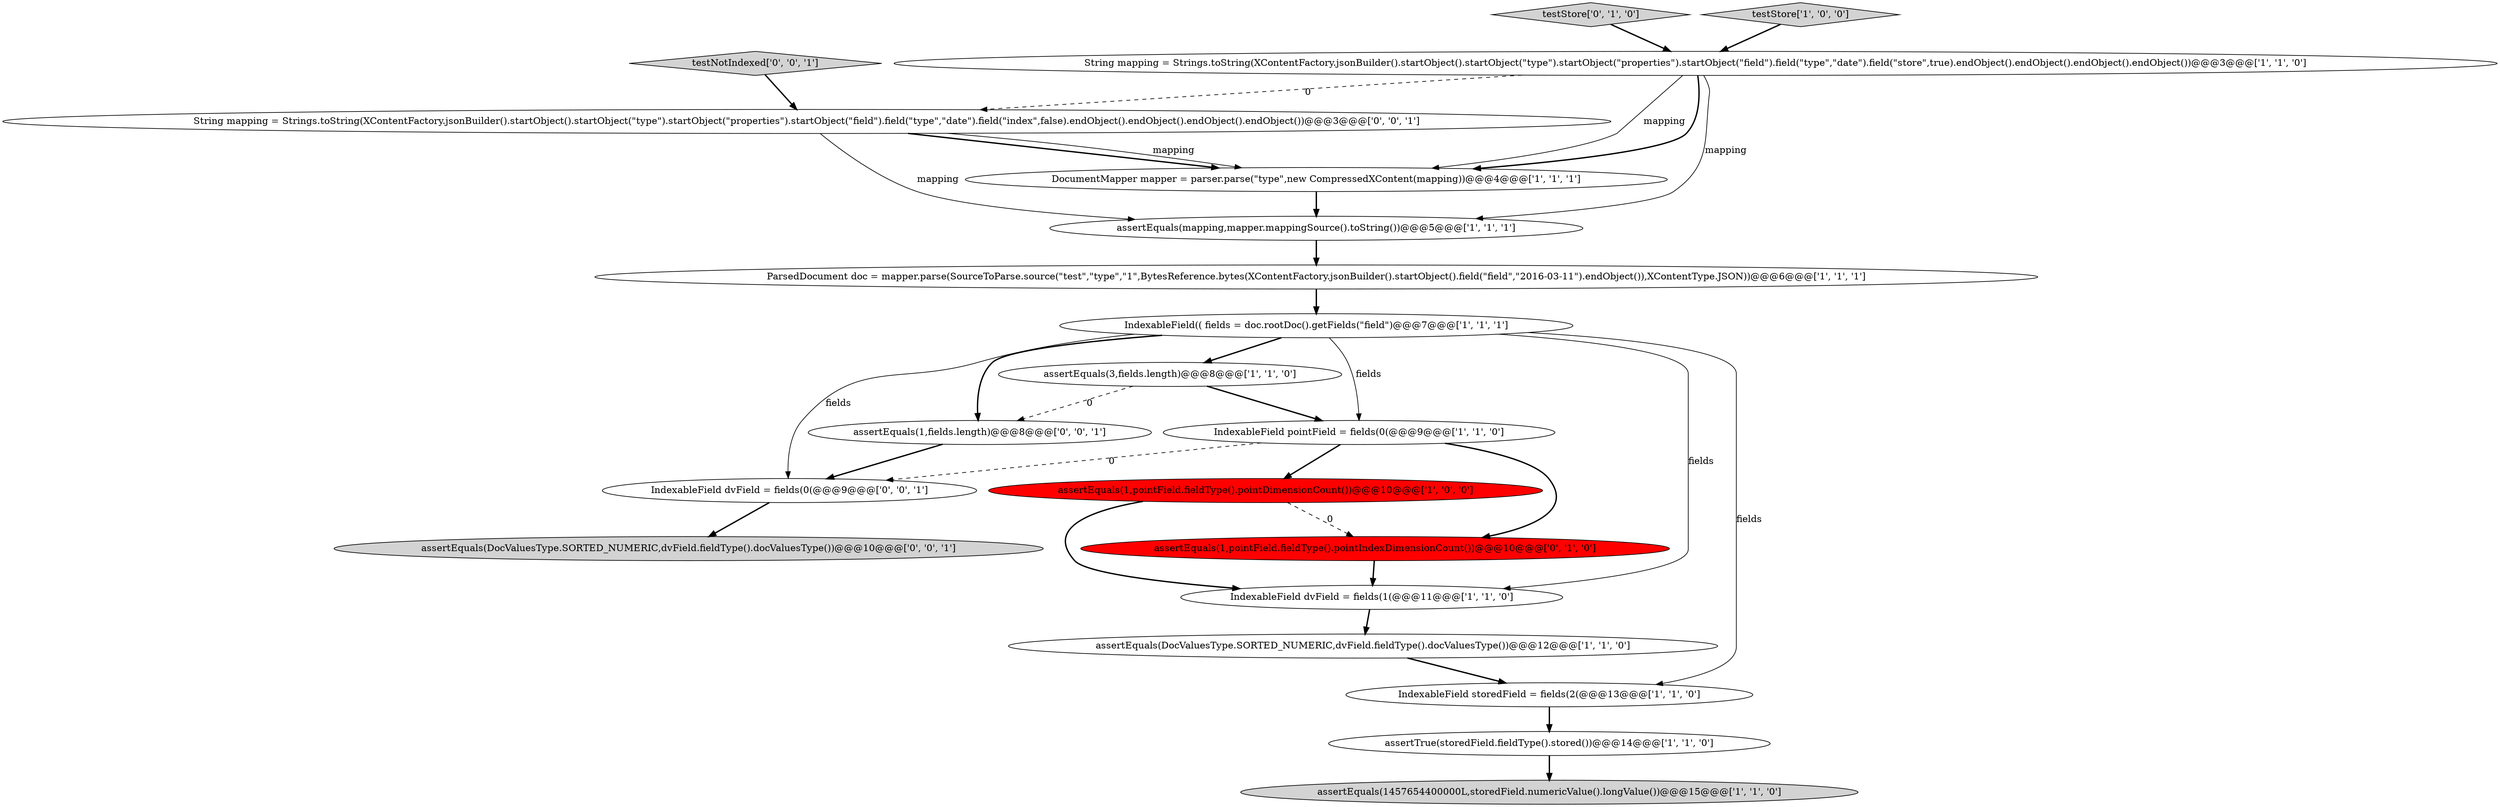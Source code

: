 digraph {
6 [style = filled, label = "assertEquals(3,fields.length)@@@8@@@['1', '1', '0']", fillcolor = white, shape = ellipse image = "AAA0AAABBB1BBB"];
19 [style = filled, label = "IndexableField dvField = fields(0(@@@9@@@['0', '0', '1']", fillcolor = white, shape = ellipse image = "AAA0AAABBB3BBB"];
7 [style = filled, label = "assertEquals(mapping,mapper.mappingSource().toString())@@@5@@@['1', '1', '1']", fillcolor = white, shape = ellipse image = "AAA0AAABBB1BBB"];
14 [style = filled, label = "assertEquals(1,pointField.fieldType().pointIndexDimensionCount())@@@10@@@['0', '1', '0']", fillcolor = red, shape = ellipse image = "AAA1AAABBB2BBB"];
3 [style = filled, label = "IndexableField(( fields = doc.rootDoc().getFields(\"field\")@@@7@@@['1', '1', '1']", fillcolor = white, shape = ellipse image = "AAA0AAABBB1BBB"];
5 [style = filled, label = "assertEquals(1,pointField.fieldType().pointDimensionCount())@@@10@@@['1', '0', '0']", fillcolor = red, shape = ellipse image = "AAA1AAABBB1BBB"];
16 [style = filled, label = "assertEquals(DocValuesType.SORTED_NUMERIC,dvField.fieldType().docValuesType())@@@10@@@['0', '0', '1']", fillcolor = lightgray, shape = ellipse image = "AAA0AAABBB3BBB"];
12 [style = filled, label = "assertEquals(DocValuesType.SORTED_NUMERIC,dvField.fieldType().docValuesType())@@@12@@@['1', '1', '0']", fillcolor = white, shape = ellipse image = "AAA0AAABBB1BBB"];
11 [style = filled, label = "IndexableField storedField = fields(2(@@@13@@@['1', '1', '0']", fillcolor = white, shape = ellipse image = "AAA0AAABBB1BBB"];
15 [style = filled, label = "testStore['0', '1', '0']", fillcolor = lightgray, shape = diamond image = "AAA0AAABBB2BBB"];
18 [style = filled, label = "String mapping = Strings.toString(XContentFactory.jsonBuilder().startObject().startObject(\"type\").startObject(\"properties\").startObject(\"field\").field(\"type\",\"date\").field(\"index\",false).endObject().endObject().endObject().endObject())@@@3@@@['0', '0', '1']", fillcolor = white, shape = ellipse image = "AAA0AAABBB3BBB"];
0 [style = filled, label = "String mapping = Strings.toString(XContentFactory.jsonBuilder().startObject().startObject(\"type\").startObject(\"properties\").startObject(\"field\").field(\"type\",\"date\").field(\"store\",true).endObject().endObject().endObject().endObject())@@@3@@@['1', '1', '0']", fillcolor = white, shape = ellipse image = "AAA0AAABBB1BBB"];
4 [style = filled, label = "assertEquals(1457654400000L,storedField.numericValue().longValue())@@@15@@@['1', '1', '0']", fillcolor = lightgray, shape = ellipse image = "AAA0AAABBB1BBB"];
1 [style = filled, label = "DocumentMapper mapper = parser.parse(\"type\",new CompressedXContent(mapping))@@@4@@@['1', '1', '1']", fillcolor = white, shape = ellipse image = "AAA0AAABBB1BBB"];
20 [style = filled, label = "testNotIndexed['0', '0', '1']", fillcolor = lightgray, shape = diamond image = "AAA0AAABBB3BBB"];
17 [style = filled, label = "assertEquals(1,fields.length)@@@8@@@['0', '0', '1']", fillcolor = white, shape = ellipse image = "AAA0AAABBB3BBB"];
2 [style = filled, label = "assertTrue(storedField.fieldType().stored())@@@14@@@['1', '1', '0']", fillcolor = white, shape = ellipse image = "AAA0AAABBB1BBB"];
9 [style = filled, label = "IndexableField dvField = fields(1(@@@11@@@['1', '1', '0']", fillcolor = white, shape = ellipse image = "AAA0AAABBB1BBB"];
8 [style = filled, label = "IndexableField pointField = fields(0(@@@9@@@['1', '1', '0']", fillcolor = white, shape = ellipse image = "AAA0AAABBB1BBB"];
13 [style = filled, label = "ParsedDocument doc = mapper.parse(SourceToParse.source(\"test\",\"type\",\"1\",BytesReference.bytes(XContentFactory.jsonBuilder().startObject().field(\"field\",\"2016-03-11\").endObject()),XContentType.JSON))@@@6@@@['1', '1', '1']", fillcolor = white, shape = ellipse image = "AAA0AAABBB1BBB"];
10 [style = filled, label = "testStore['1', '0', '0']", fillcolor = lightgray, shape = diamond image = "AAA0AAABBB1BBB"];
7->13 [style = bold, label=""];
8->19 [style = dashed, label="0"];
5->14 [style = dashed, label="0"];
18->7 [style = solid, label="mapping"];
3->8 [style = solid, label="fields"];
5->9 [style = bold, label=""];
3->9 [style = solid, label="fields"];
12->11 [style = bold, label=""];
8->14 [style = bold, label=""];
3->6 [style = bold, label=""];
6->17 [style = dashed, label="0"];
3->11 [style = solid, label="fields"];
2->4 [style = bold, label=""];
1->7 [style = bold, label=""];
17->19 [style = bold, label=""];
11->2 [style = bold, label=""];
19->16 [style = bold, label=""];
0->1 [style = solid, label="mapping"];
20->18 [style = bold, label=""];
3->19 [style = solid, label="fields"];
13->3 [style = bold, label=""];
8->5 [style = bold, label=""];
18->1 [style = bold, label=""];
0->1 [style = bold, label=""];
15->0 [style = bold, label=""];
10->0 [style = bold, label=""];
6->8 [style = bold, label=""];
18->1 [style = solid, label="mapping"];
0->18 [style = dashed, label="0"];
3->17 [style = bold, label=""];
14->9 [style = bold, label=""];
9->12 [style = bold, label=""];
0->7 [style = solid, label="mapping"];
}
